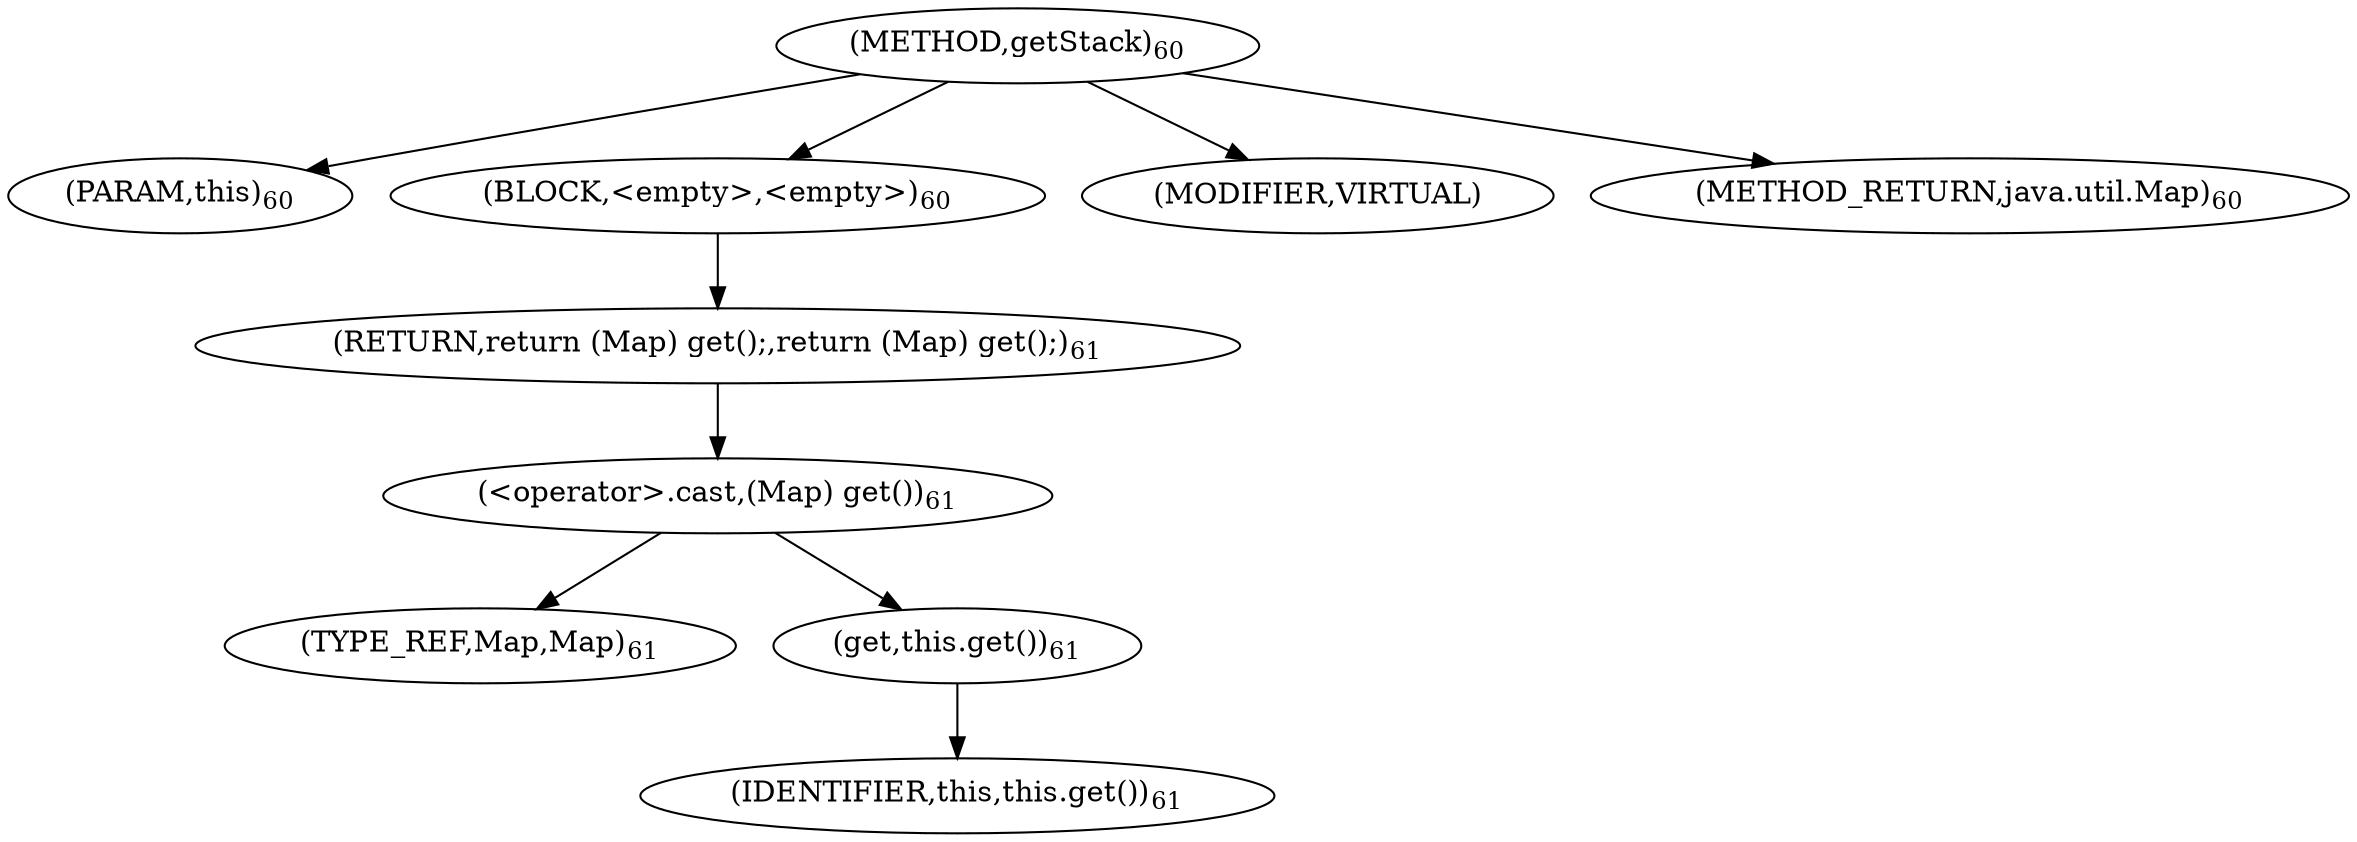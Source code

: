 digraph "getStack" {  
"159" [label = <(METHOD,getStack)<SUB>60</SUB>> ]
"4" [label = <(PARAM,this)<SUB>60</SUB>> ]
"160" [label = <(BLOCK,&lt;empty&gt;,&lt;empty&gt;)<SUB>60</SUB>> ]
"161" [label = <(RETURN,return (Map) get();,return (Map) get();)<SUB>61</SUB>> ]
"162" [label = <(&lt;operator&gt;.cast,(Map) get())<SUB>61</SUB>> ]
"163" [label = <(TYPE_REF,Map,Map)<SUB>61</SUB>> ]
"164" [label = <(get,this.get())<SUB>61</SUB>> ]
"3" [label = <(IDENTIFIER,this,this.get())<SUB>61</SUB>> ]
"165" [label = <(MODIFIER,VIRTUAL)> ]
"166" [label = <(METHOD_RETURN,java.util.Map)<SUB>60</SUB>> ]
  "159" -> "4" 
  "159" -> "160" 
  "159" -> "165" 
  "159" -> "166" 
  "160" -> "161" 
  "161" -> "162" 
  "162" -> "163" 
  "162" -> "164" 
  "164" -> "3" 
}

